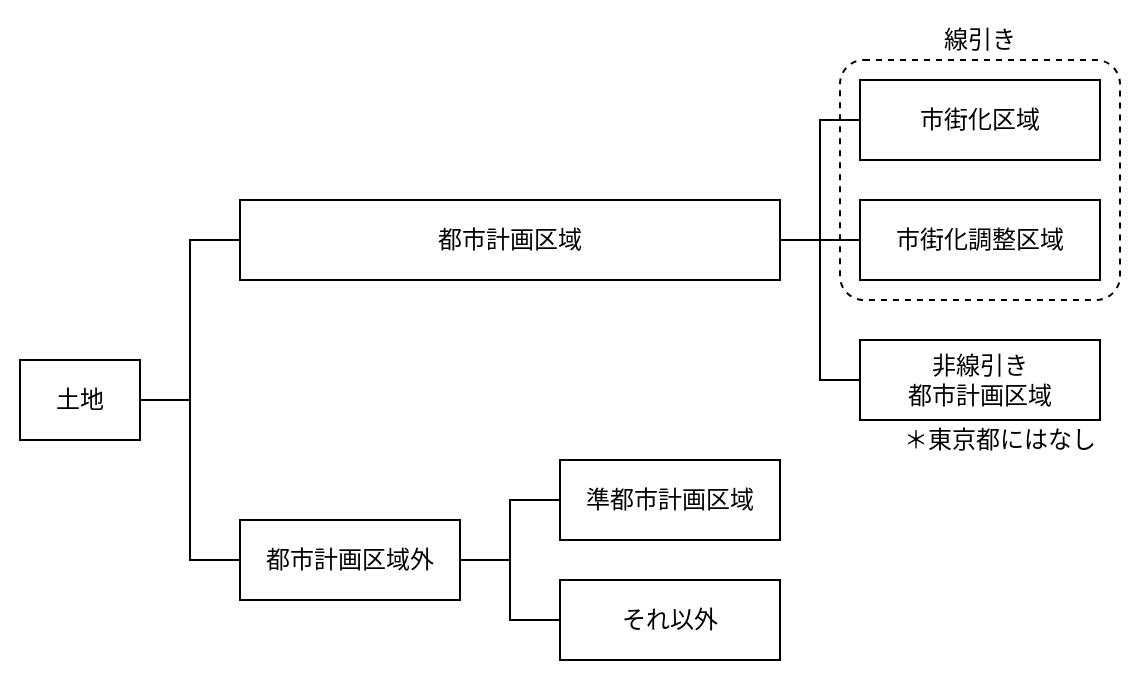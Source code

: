 <mxfile scale="1.5" border="0">
    <diagram id="IA0Bo-nkzE7OoHvCmOJn" name="ページ1">
        <mxGraphModel dx="734" dy="391" grid="1" gridSize="10" guides="1" tooltips="1" connect="1" arrows="1" fold="1" page="1" pageScale="1" pageWidth="827" pageHeight="1169" math="0" shadow="0">
            <root>
                <mxCell id="0"/>
                <mxCell id="1" parent="0"/>
                <mxCell id="87" value="" style="rounded=0;whiteSpace=wrap;html=1;dashed=1;strokeColor=none;fillColor=#FFFFFF;" vertex="1" parent="1">
                    <mxGeometry width="570" height="340" as="geometry"/>
                </mxCell>
                <mxCell id="85" value="線引き" style="text;html=1;strokeColor=none;align=center;verticalAlign=middle;whiteSpace=wrap;rounded=0;dashed=1;" vertex="1" parent="1">
                    <mxGeometry x="470" y="10" width="40" height="20" as="geometry"/>
                </mxCell>
                <mxCell id="86" value="＊東京都にはなし" style="text;html=1;strokeColor=none;align=center;verticalAlign=middle;whiteSpace=wrap;rounded=0;dashed=1;" vertex="1" parent="1">
                    <mxGeometry x="450" y="210" width="100" height="20" as="geometry"/>
                </mxCell>
                <mxCell id="84" value="" style="rounded=1;whiteSpace=wrap;html=1;fillColor=none;dashed=1;arcSize=10;" vertex="1" parent="1">
                    <mxGeometry x="420" y="30" width="140" height="120" as="geometry"/>
                </mxCell>
                <mxCell id="68" style="edgeStyle=orthogonalEdgeStyle;rounded=0;orthogonalLoop=1;jettySize=auto;html=1;exitX=1;exitY=0.5;exitDx=0;exitDy=0;entryX=0;entryY=0.5;entryDx=0;entryDy=0;endArrow=none;endFill=0;" edge="1" parent="1" source="60" target="67">
                    <mxGeometry relative="1" as="geometry"/>
                </mxCell>
                <mxCell id="83" style="edgeStyle=orthogonalEdgeStyle;rounded=0;orthogonalLoop=1;jettySize=auto;html=1;exitX=1;exitY=0.5;exitDx=0;exitDy=0;entryX=0;entryY=0.5;entryDx=0;entryDy=0;endArrow=none;endFill=0;" edge="1" parent="1" source="60" target="61">
                    <mxGeometry relative="1" as="geometry"/>
                </mxCell>
                <mxCell id="60" value="土地" style="rounded=0;whiteSpace=wrap;html=1;" vertex="1" parent="1">
                    <mxGeometry x="10" y="180" width="60" height="40" as="geometry"/>
                </mxCell>
                <mxCell id="80" style="edgeStyle=orthogonalEdgeStyle;rounded=0;orthogonalLoop=1;jettySize=auto;html=1;exitX=1;exitY=0.5;exitDx=0;exitDy=0;endArrow=none;endFill=0;" edge="1" parent="1" source="61" target="78">
                    <mxGeometry relative="1" as="geometry"/>
                </mxCell>
                <mxCell id="81" style="edgeStyle=orthogonalEdgeStyle;rounded=0;orthogonalLoop=1;jettySize=auto;html=1;exitX=1;exitY=0.5;exitDx=0;exitDy=0;entryX=0;entryY=0.5;entryDx=0;entryDy=0;endArrow=none;endFill=0;" edge="1" parent="1" source="61" target="79">
                    <mxGeometry relative="1" as="geometry"/>
                </mxCell>
                <mxCell id="82" style="edgeStyle=orthogonalEdgeStyle;rounded=0;orthogonalLoop=1;jettySize=auto;html=1;exitX=1;exitY=0.5;exitDx=0;exitDy=0;entryX=0;entryY=0.5;entryDx=0;entryDy=0;endArrow=none;endFill=0;" edge="1" parent="1" source="61" target="76">
                    <mxGeometry relative="1" as="geometry"/>
                </mxCell>
                <mxCell id="61" value="都市計画区域" style="rounded=0;whiteSpace=wrap;html=1;" vertex="1" parent="1">
                    <mxGeometry x="120" y="100" width="270" height="40" as="geometry"/>
                </mxCell>
                <mxCell id="72" value="" style="edgeStyle=orthogonalEdgeStyle;rounded=0;orthogonalLoop=1;jettySize=auto;html=1;endArrow=none;endFill=0;" edge="1" parent="1" source="67" target="71">
                    <mxGeometry relative="1" as="geometry"/>
                </mxCell>
                <mxCell id="73" value="" style="edgeStyle=orthogonalEdgeStyle;rounded=0;orthogonalLoop=1;jettySize=auto;html=1;endArrow=none;endFill=0;" edge="1" parent="1" source="67" target="71">
                    <mxGeometry relative="1" as="geometry"/>
                </mxCell>
                <mxCell id="75" style="edgeStyle=orthogonalEdgeStyle;rounded=0;orthogonalLoop=1;jettySize=auto;html=1;exitX=1;exitY=0.5;exitDx=0;exitDy=0;entryX=0;entryY=0.5;entryDx=0;entryDy=0;endArrow=none;endFill=0;" edge="1" parent="1" source="67" target="74">
                    <mxGeometry relative="1" as="geometry"/>
                </mxCell>
                <mxCell id="67" value="都市計画区域外" style="rounded=0;whiteSpace=wrap;html=1;" vertex="1" parent="1">
                    <mxGeometry x="120" y="260" width="110" height="40" as="geometry"/>
                </mxCell>
                <mxCell id="71" value="準都市計画区域" style="rounded=0;whiteSpace=wrap;html=1;" vertex="1" parent="1">
                    <mxGeometry x="280" y="230" width="110" height="40" as="geometry"/>
                </mxCell>
                <mxCell id="74" value="それ以外" style="rounded=0;whiteSpace=wrap;html=1;" vertex="1" parent="1">
                    <mxGeometry x="280" y="290" width="110" height="40" as="geometry"/>
                </mxCell>
                <mxCell id="76" value="市街化区域" style="rounded=0;whiteSpace=wrap;html=1;" vertex="1" parent="1">
                    <mxGeometry x="430" y="40" width="120" height="40" as="geometry"/>
                </mxCell>
                <mxCell id="78" value="市街化調整区域" style="rounded=0;whiteSpace=wrap;html=1;" vertex="1" parent="1">
                    <mxGeometry x="430" y="100" width="120" height="40" as="geometry"/>
                </mxCell>
                <mxCell id="79" value="非線引き&lt;br&gt;都市計画区域" style="rounded=0;whiteSpace=wrap;html=1;" vertex="1" parent="1">
                    <mxGeometry x="430" y="170" width="120" height="40" as="geometry"/>
                </mxCell>
            </root>
        </mxGraphModel>
    </diagram>
</mxfile>